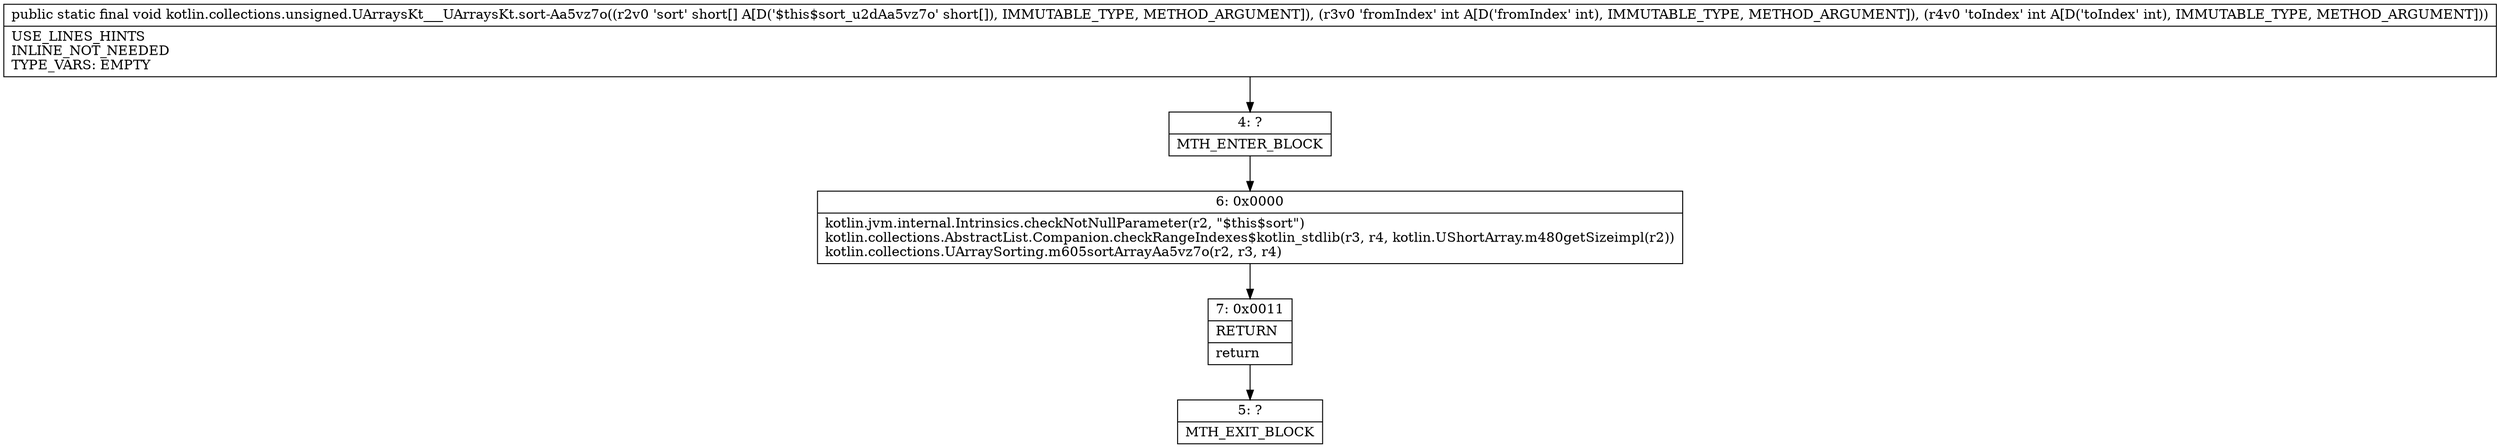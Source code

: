 digraph "CFG forkotlin.collections.unsigned.UArraysKt___UArraysKt.sort\-Aa5vz7o([SII)V" {
Node_4 [shape=record,label="{4\:\ ?|MTH_ENTER_BLOCK\l}"];
Node_6 [shape=record,label="{6\:\ 0x0000|kotlin.jvm.internal.Intrinsics.checkNotNullParameter(r2, \"$this$sort\")\lkotlin.collections.AbstractList.Companion.checkRangeIndexes$kotlin_stdlib(r3, r4, kotlin.UShortArray.m480getSizeimpl(r2))\lkotlin.collections.UArraySorting.m605sortArrayAa5vz7o(r2, r3, r4)\l}"];
Node_7 [shape=record,label="{7\:\ 0x0011|RETURN\l|return\l}"];
Node_5 [shape=record,label="{5\:\ ?|MTH_EXIT_BLOCK\l}"];
MethodNode[shape=record,label="{public static final void kotlin.collections.unsigned.UArraysKt___UArraysKt.sort\-Aa5vz7o((r2v0 'sort' short[] A[D('$this$sort_u2dAa5vz7o' short[]), IMMUTABLE_TYPE, METHOD_ARGUMENT]), (r3v0 'fromIndex' int A[D('fromIndex' int), IMMUTABLE_TYPE, METHOD_ARGUMENT]), (r4v0 'toIndex' int A[D('toIndex' int), IMMUTABLE_TYPE, METHOD_ARGUMENT]))  | USE_LINES_HINTS\lINLINE_NOT_NEEDED\lTYPE_VARS: EMPTY\l}"];
MethodNode -> Node_4;Node_4 -> Node_6;
Node_6 -> Node_7;
Node_7 -> Node_5;
}

